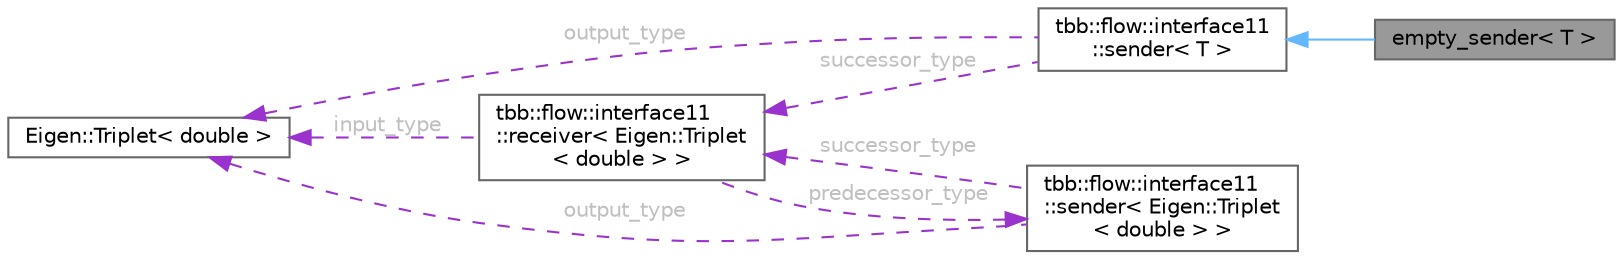 digraph "empty_sender&lt; T &gt;"
{
 // LATEX_PDF_SIZE
  bgcolor="transparent";
  edge [fontname=Helvetica,fontsize=10,labelfontname=Helvetica,labelfontsize=10];
  node [fontname=Helvetica,fontsize=10,shape=box,height=0.2,width=0.4];
  rankdir="LR";
  Node1 [id="Node000001",label="empty_sender\< T \>",height=0.2,width=0.4,color="gray40", fillcolor="grey60", style="filled", fontcolor="black",tooltip=" "];
  Node2 -> Node1 [id="edge8_Node000001_Node000002",dir="back",color="steelblue1",style="solid",tooltip=" "];
  Node2 [id="Node000002",label="tbb::flow::interface11\l::sender\< T \>",height=0.2,width=0.4,color="gray40", fillcolor="white", style="filled",URL="$classtbb_1_1flow_1_1interface11_1_1sender.html",tooltip="Forward declaration section"];
  Node3 -> Node2 [id="edge9_Node000002_Node000003",dir="back",color="darkorchid3",style="dashed",tooltip=" ",label=" output_type",fontcolor="grey" ];
  Node3 [id="Node000003",label="Eigen::Triplet\< double \>",height=0.2,width=0.4,color="gray40", fillcolor="white", style="filled",URL="$class_eigen_1_1_triplet.html",tooltip=" "];
  Node4 -> Node2 [id="edge10_Node000002_Node000004",dir="back",color="darkorchid3",style="dashed",tooltip=" ",label=" successor_type",fontcolor="grey" ];
  Node4 [id="Node000004",label="tbb::flow::interface11\l::receiver\< Eigen::Triplet\l\< double \> \>",height=0.2,width=0.4,color="gray40", fillcolor="white", style="filled",URL="$classtbb_1_1flow_1_1interface11_1_1receiver.html",tooltip=" "];
  Node3 -> Node4 [id="edge11_Node000004_Node000003",dir="back",color="darkorchid3",style="dashed",tooltip=" ",label=" input_type",fontcolor="grey" ];
  Node5 -> Node4 [id="edge12_Node000004_Node000005",dir="back",color="darkorchid3",style="dashed",tooltip=" ",label=" predecessor_type",fontcolor="grey" ];
  Node5 [id="Node000005",label="tbb::flow::interface11\l::sender\< Eigen::Triplet\l\< double \> \>",height=0.2,width=0.4,color="gray40", fillcolor="white", style="filled",URL="$classtbb_1_1flow_1_1interface11_1_1sender.html",tooltip=" "];
  Node3 -> Node5 [id="edge13_Node000005_Node000003",dir="back",color="darkorchid3",style="dashed",tooltip=" ",label=" output_type",fontcolor="grey" ];
  Node4 -> Node5 [id="edge14_Node000005_Node000004",dir="back",color="darkorchid3",style="dashed",tooltip=" ",label=" successor_type",fontcolor="grey" ];
}
